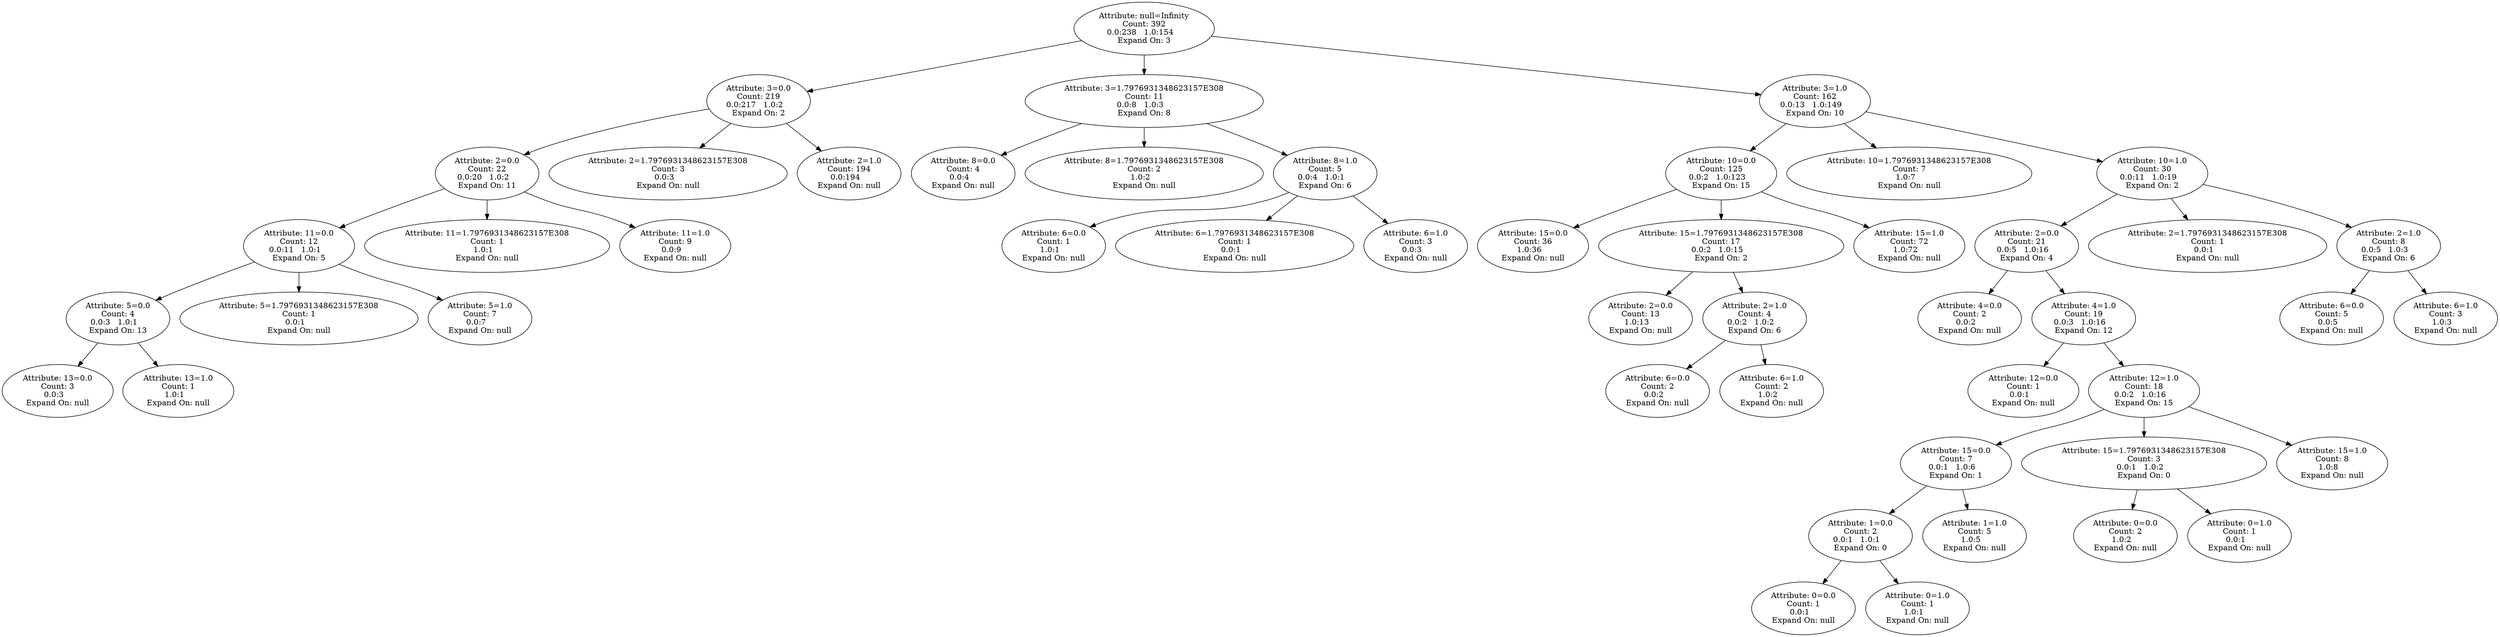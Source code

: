 digraph voting {
decisionDecisionNode452bb7e0[label="Attribute: null=Infinity
Count: 392
0.0:238   1.0:154   
Expand On: 3"];decisionDecisionNode452bb7e0 -> decisionDecisionNode3934f69a;
decisionDecisionNode3934f69a[label="Attribute: 3=0.0
Count: 219
0.0:217   1.0:2   
Expand On: 2"];decisionDecisionNode3934f69a -> decisionDecisionNode442a15cd;
decisionDecisionNode442a15cd[label="Attribute: 2=0.0
Count: 22
0.0:20   1.0:2   
Expand On: 11"];decisionDecisionNode442a15cd -> decisionDecisionNode26fd68b1;
decisionDecisionNode26fd68b1[label="Attribute: 11=0.0
Count: 12
0.0:11   1.0:1   
Expand On: 5"];decisionDecisionNode26fd68b1 -> decisionDecisionNode46e45076;
decisionDecisionNode46e45076[label="Attribute: 5=0.0
Count: 4
0.0:3   1.0:1   
Expand On: 13"];decisionDecisionNode46e45076 -> decisionDecisionNode2321ab80;
decisionDecisionNode2321ab80[label="Attribute: 13=0.0
Count: 3
0.0:3   
Expand On: null"];decisionDecisionNode46e45076 -> decisionDecisionNode77827284;
decisionDecisionNode77827284[label="Attribute: 13=1.0
Count: 1
1.0:1   
Expand On: null"];decisionDecisionNode26fd68b1 -> decisionDecisionNode152c7568;
decisionDecisionNode152c7568[label="Attribute: 5=1.7976931348623157E308
Count: 1
0.0:1   
Expand On: null"];decisionDecisionNode26fd68b1 -> decisionDecisionNode19d009b4;
decisionDecisionNode19d009b4[label="Attribute: 5=1.0
Count: 7
0.0:7   
Expand On: null"];decisionDecisionNode442a15cd -> decisionDecisionNode292d15a9;
decisionDecisionNode292d15a9[label="Attribute: 11=1.7976931348623157E308
Count: 1
1.0:1   
Expand On: null"];decisionDecisionNode442a15cd -> decisionDecisionNode4ee91f5d;
decisionDecisionNode4ee91f5d[label="Attribute: 11=1.0
Count: 9
0.0:9   
Expand On: null"];decisionDecisionNode3934f69a -> decisionDecisionNode2b0a3b24;
decisionDecisionNode2b0a3b24[label="Attribute: 2=1.7976931348623157E308
Count: 3
0.0:3   
Expand On: null"];decisionDecisionNode3934f69a -> decisionDecisionNode2cb0ce8f;
decisionDecisionNode2cb0ce8f[label="Attribute: 2=1.0
Count: 194
0.0:194   
Expand On: null"];decisionDecisionNode452bb7e0 -> decisionDecisionNodebc92535;
decisionDecisionNodebc92535[label="Attribute: 3=1.7976931348623157E308
Count: 11
0.0:8   1.0:3   
Expand On: 8"];decisionDecisionNodebc92535 -> decisionDecisionNode42a9c09e;
decisionDecisionNode42a9c09e[label="Attribute: 8=0.0
Count: 4
0.0:4   
Expand On: null"];decisionDecisionNodebc92535 -> decisionDecisionNode16a4e743;
decisionDecisionNode16a4e743[label="Attribute: 8=1.7976931348623157E308
Count: 2
1.0:2   
Expand On: null"];decisionDecisionNodebc92535 -> decisionDecisionNode244aeb52;
decisionDecisionNode244aeb52[label="Attribute: 8=1.0
Count: 5
0.0:4   1.0:1   
Expand On: 6"];decisionDecisionNode244aeb52 -> decisionDecisionNode329f671b;
decisionDecisionNode329f671b[label="Attribute: 6=0.0
Count: 1
1.0:1   
Expand On: null"];decisionDecisionNode244aeb52 -> decisionDecisionNode7f2a3793;
decisionDecisionNode7f2a3793[label="Attribute: 6=1.7976931348623157E308
Count: 1
0.0:1   
Expand On: null"];decisionDecisionNode244aeb52 -> decisionDecisionNode2ca6d51e;
decisionDecisionNode2ca6d51e[label="Attribute: 6=1.0
Count: 3
0.0:3   
Expand On: null"];decisionDecisionNode452bb7e0 -> decisionDecisionNode7cf1bb78;
decisionDecisionNode7cf1bb78[label="Attribute: 3=1.0
Count: 162
0.0:13   1.0:149   
Expand On: 10"];decisionDecisionNode7cf1bb78 -> decisionDecisionNode624b035d;
decisionDecisionNode624b035d[label="Attribute: 10=0.0
Count: 125
0.0:2   1.0:123   
Expand On: 15"];decisionDecisionNode624b035d -> decisionDecisionNode2aca0115;
decisionDecisionNode2aca0115[label="Attribute: 15=0.0
Count: 36
1.0:36   
Expand On: null"];decisionDecisionNode624b035d -> decisionDecisionNode340d1fa5;
decisionDecisionNode340d1fa5[label="Attribute: 15=1.7976931348623157E308
Count: 17
0.0:2   1.0:15   
Expand On: 2"];decisionDecisionNode340d1fa5 -> decisionDecisionNode4998a455;
decisionDecisionNode4998a455[label="Attribute: 2=0.0
Count: 13
1.0:13   
Expand On: null"];decisionDecisionNode340d1fa5 -> decisionDecisionNode444cee32;
decisionDecisionNode444cee32[label="Attribute: 2=1.0
Count: 4
0.0:2   1.0:2   
Expand On: 6"];decisionDecisionNode444cee32 -> decisionDecisionNode16aa37a6;
decisionDecisionNode16aa37a6[label="Attribute: 6=0.0
Count: 2
0.0:2   
Expand On: null"];decisionDecisionNode444cee32 -> decisionDecisionNode12b7eea;
decisionDecisionNode12b7eea[label="Attribute: 6=1.0
Count: 2
1.0:2   
Expand On: null"];decisionDecisionNode624b035d -> decisionDecisionNode4e99353f;
decisionDecisionNode4e99353f[label="Attribute: 15=1.0
Count: 72
1.0:72   
Expand On: null"];decisionDecisionNode7cf1bb78 -> decisionDecisionNode2c76e369;
decisionDecisionNode2c76e369[label="Attribute: 10=1.7976931348623157E308
Count: 7
1.0:7   
Expand On: null"];decisionDecisionNode7cf1bb78 -> decisionDecisionNode314c194d;
decisionDecisionNode314c194d[label="Attribute: 10=1.0
Count: 30
0.0:11   1.0:19   
Expand On: 2"];decisionDecisionNode314c194d -> decisionDecisionNode7b112783;
decisionDecisionNode7b112783[label="Attribute: 2=0.0
Count: 21
0.0:5   1.0:16   
Expand On: 4"];decisionDecisionNode7b112783 -> decisionDecisionNode23394894;
decisionDecisionNode23394894[label="Attribute: 4=0.0
Count: 2
0.0:2   
Expand On: null"];decisionDecisionNode7b112783 -> decisionDecisionNode5cbfe9d;
decisionDecisionNode5cbfe9d[label="Attribute: 4=1.0
Count: 19
0.0:3   1.0:16   
Expand On: 12"];decisionDecisionNode5cbfe9d -> decisionDecisionNode13b8f864;
decisionDecisionNode13b8f864[label="Attribute: 12=0.0
Count: 1
0.0:1   
Expand On: null"];decisionDecisionNode5cbfe9d -> decisionDecisionNode54bb7759;
decisionDecisionNode54bb7759[label="Attribute: 12=1.0
Count: 18
0.0:2   1.0:16   
Expand On: 15"];decisionDecisionNode54bb7759 -> decisionDecisionNode5f989f84;
decisionDecisionNode5f989f84[label="Attribute: 15=0.0
Count: 7
0.0:1   1.0:6   
Expand On: 1"];decisionDecisionNode5f989f84 -> decisionDecisionNode1d10c424;
decisionDecisionNode1d10c424[label="Attribute: 1=0.0
Count: 2
0.0:1   1.0:1   
Expand On: 0"];decisionDecisionNode1d10c424 -> decisionDecisionNode37bd2664;
decisionDecisionNode37bd2664[label="Attribute: 0=0.0
Count: 1
0.0:1   
Expand On: null"];decisionDecisionNode1d10c424 -> decisionDecisionNode63238bd2;
decisionDecisionNode63238bd2[label="Attribute: 0=1.0
Count: 1
1.0:1   
Expand On: null"];decisionDecisionNode5f989f84 -> decisionDecisionNode32b0bad7;
decisionDecisionNode32b0bad7[label="Attribute: 1=1.0
Count: 5
1.0:5   
Expand On: null"];decisionDecisionNode54bb7759 -> decisionDecisionNode70ba9340;
decisionDecisionNode70ba9340[label="Attribute: 15=1.7976931348623157E308
Count: 3
0.0:1   1.0:2   
Expand On: 0"];decisionDecisionNode70ba9340 -> decisionDecisionNode69198891;
decisionDecisionNode69198891[label="Attribute: 0=0.0
Count: 2
1.0:2   
Expand On: null"];decisionDecisionNode70ba9340 -> decisionDecisionNodeb551d7f;
decisionDecisionNodeb551d7f[label="Attribute: 0=1.0
Count: 1
0.0:1   
Expand On: null"];decisionDecisionNode54bb7759 -> decisionDecisionNode10382a9;
decisionDecisionNode10382a9[label="Attribute: 15=1.0
Count: 8
1.0:8   
Expand On: null"];decisionDecisionNode314c194d -> decisionDecisionNoded7725c4;
decisionDecisionNoded7725c4[label="Attribute: 2=1.7976931348623157E308
Count: 1
0.0:1   
Expand On: null"];decisionDecisionNode314c194d -> decisionDecisionNode9506dc4;
decisionDecisionNode9506dc4[label="Attribute: 2=1.0
Count: 8
0.0:5   1.0:3   
Expand On: 6"];decisionDecisionNode9506dc4 -> decisionDecisionNode7f5663a2;
decisionDecisionNode7f5663a2[label="Attribute: 6=0.0
Count: 5
0.0:5   
Expand On: null"];decisionDecisionNode9506dc4 -> decisionDecisionNodea761fe;
decisionDecisionNodea761fe[label="Attribute: 6=1.0
Count: 3
1.0:3   
Expand On: null"];
}